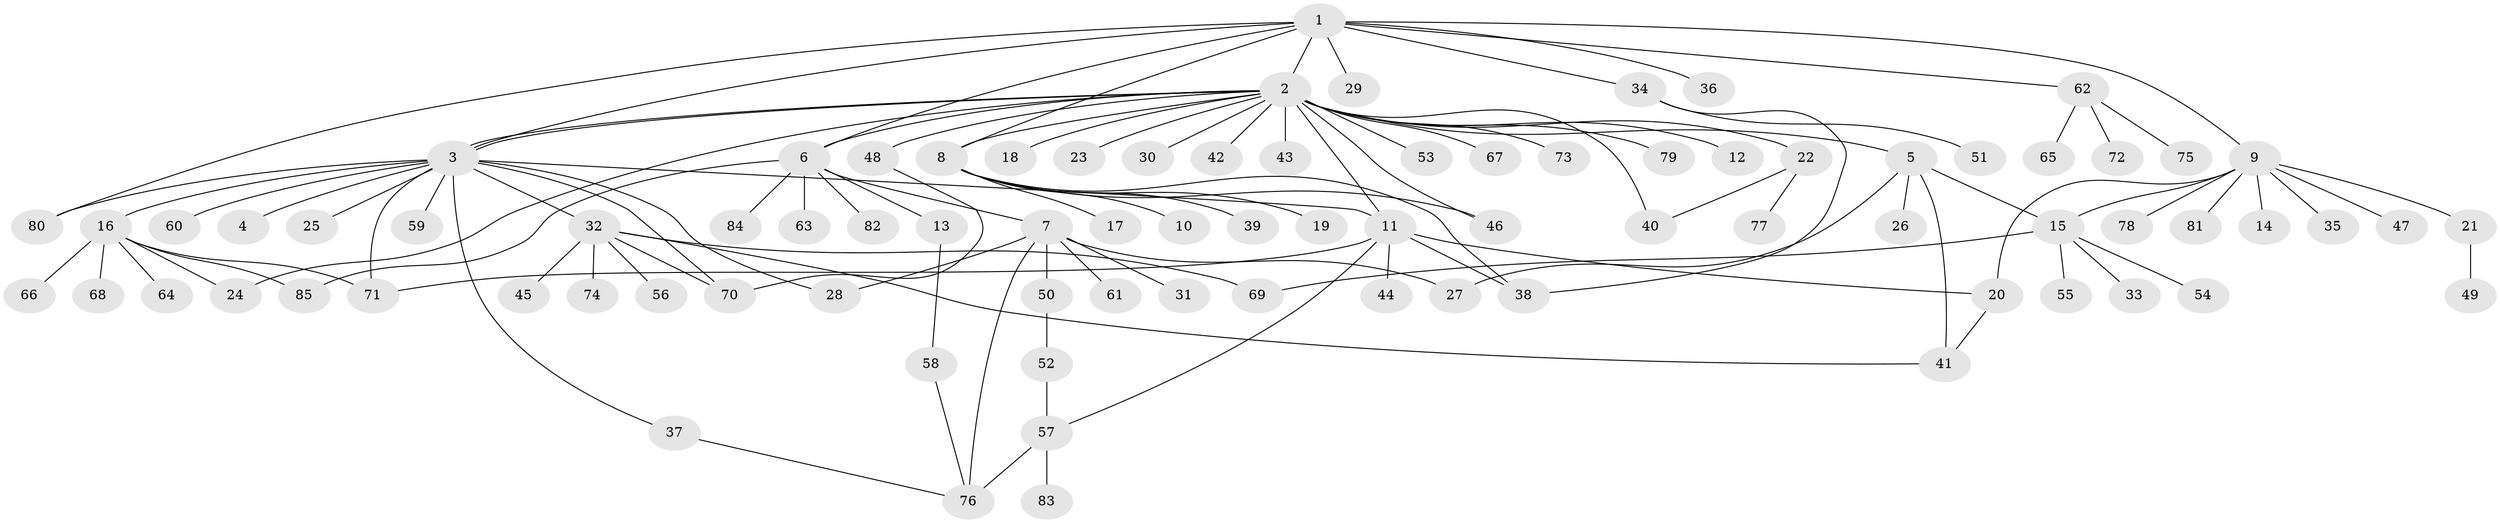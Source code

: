 // coarse degree distribution, {8: 0.03076923076923077, 20: 0.015384615384615385, 14: 0.015384615384615385, 1: 0.6307692307692307, 6: 0.015384615384615385, 7: 0.07692307692307693, 10: 0.015384615384615385, 2: 0.1076923076923077, 5: 0.015384615384615385, 4: 0.03076923076923077, 3: 0.046153846153846156}
// Generated by graph-tools (version 1.1) at 2025/23/03/03/25 07:23:48]
// undirected, 85 vertices, 111 edges
graph export_dot {
graph [start="1"]
  node [color=gray90,style=filled];
  1;
  2;
  3;
  4;
  5;
  6;
  7;
  8;
  9;
  10;
  11;
  12;
  13;
  14;
  15;
  16;
  17;
  18;
  19;
  20;
  21;
  22;
  23;
  24;
  25;
  26;
  27;
  28;
  29;
  30;
  31;
  32;
  33;
  34;
  35;
  36;
  37;
  38;
  39;
  40;
  41;
  42;
  43;
  44;
  45;
  46;
  47;
  48;
  49;
  50;
  51;
  52;
  53;
  54;
  55;
  56;
  57;
  58;
  59;
  60;
  61;
  62;
  63;
  64;
  65;
  66;
  67;
  68;
  69;
  70;
  71;
  72;
  73;
  74;
  75;
  76;
  77;
  78;
  79;
  80;
  81;
  82;
  83;
  84;
  85;
  1 -- 2;
  1 -- 3;
  1 -- 6;
  1 -- 8;
  1 -- 9;
  1 -- 29;
  1 -- 34;
  1 -- 36;
  1 -- 62;
  1 -- 80;
  2 -- 3;
  2 -- 3;
  2 -- 5;
  2 -- 6;
  2 -- 8;
  2 -- 11;
  2 -- 12;
  2 -- 18;
  2 -- 22;
  2 -- 23;
  2 -- 24;
  2 -- 30;
  2 -- 40;
  2 -- 42;
  2 -- 43;
  2 -- 46;
  2 -- 48;
  2 -- 53;
  2 -- 67;
  2 -- 73;
  2 -- 79;
  3 -- 4;
  3 -- 11;
  3 -- 16;
  3 -- 25;
  3 -- 28;
  3 -- 32;
  3 -- 37;
  3 -- 59;
  3 -- 60;
  3 -- 70;
  3 -- 71;
  3 -- 80;
  5 -- 15;
  5 -- 26;
  5 -- 27;
  5 -- 41;
  6 -- 7;
  6 -- 13;
  6 -- 63;
  6 -- 82;
  6 -- 84;
  6 -- 85;
  7 -- 27;
  7 -- 28;
  7 -- 31;
  7 -- 50;
  7 -- 61;
  7 -- 76;
  8 -- 10;
  8 -- 17;
  8 -- 19;
  8 -- 38;
  8 -- 39;
  8 -- 46;
  9 -- 14;
  9 -- 15;
  9 -- 20;
  9 -- 21;
  9 -- 35;
  9 -- 47;
  9 -- 78;
  9 -- 81;
  11 -- 20;
  11 -- 38;
  11 -- 44;
  11 -- 57;
  11 -- 71;
  13 -- 58;
  15 -- 33;
  15 -- 54;
  15 -- 55;
  15 -- 69;
  16 -- 24;
  16 -- 64;
  16 -- 66;
  16 -- 68;
  16 -- 71;
  16 -- 85;
  20 -- 41;
  21 -- 49;
  22 -- 40;
  22 -- 77;
  32 -- 41;
  32 -- 45;
  32 -- 56;
  32 -- 69;
  32 -- 70;
  32 -- 74;
  34 -- 38;
  34 -- 51;
  37 -- 76;
  48 -- 70;
  50 -- 52;
  52 -- 57;
  57 -- 76;
  57 -- 83;
  58 -- 76;
  62 -- 65;
  62 -- 72;
  62 -- 75;
}
